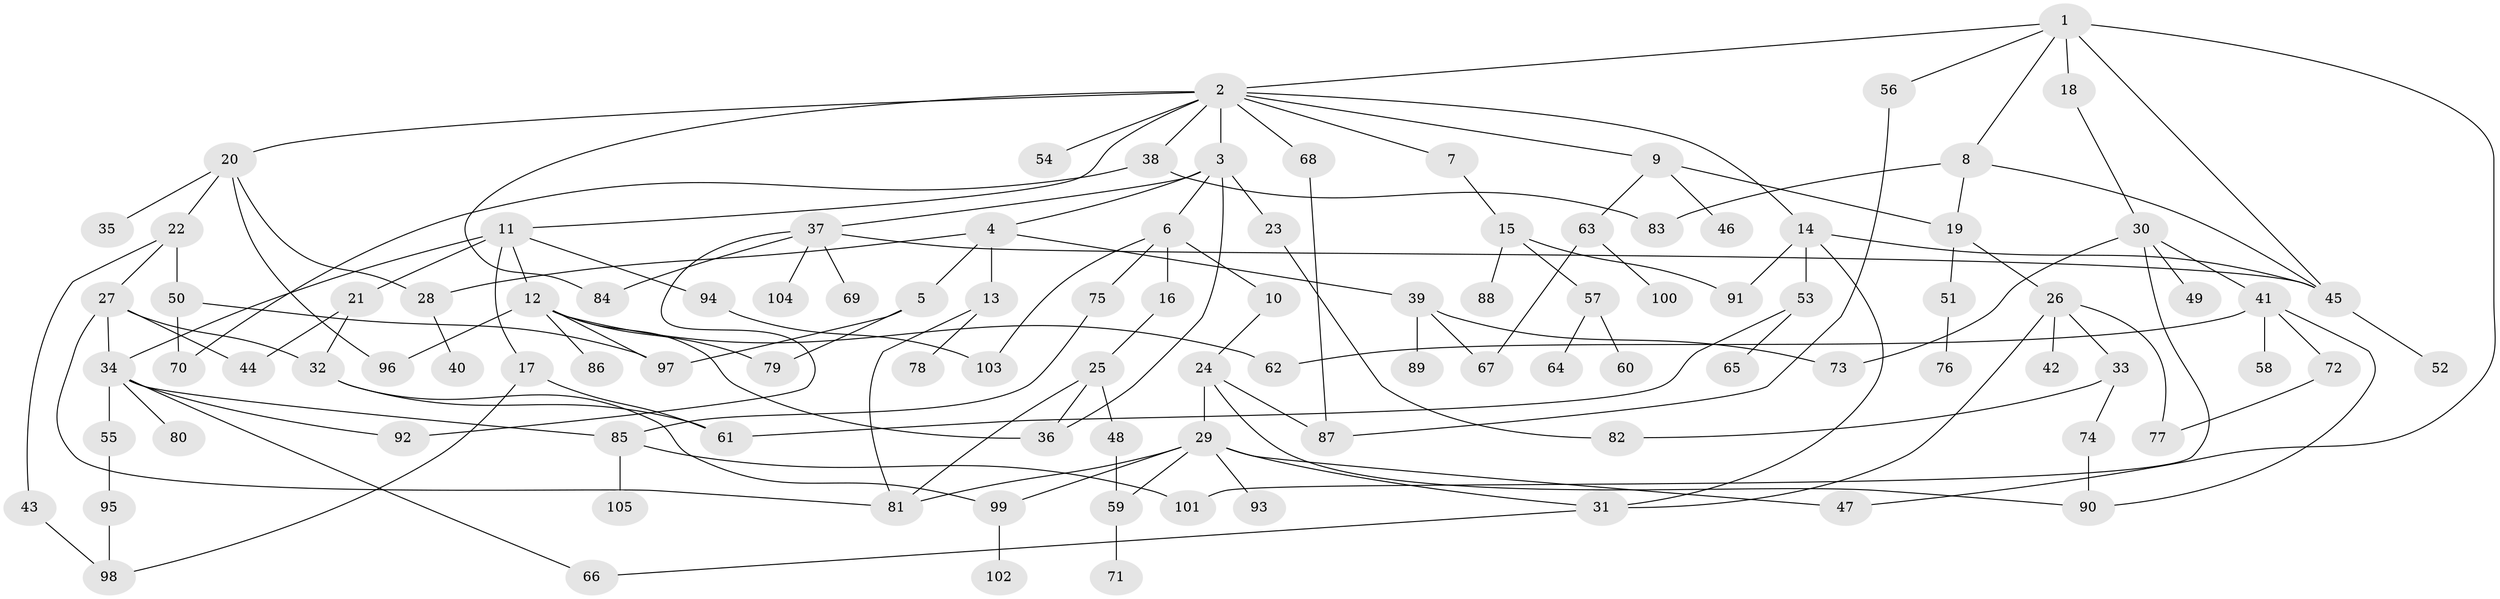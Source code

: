 // coarse degree distribution, {6: 0.0547945205479452, 11: 0.0136986301369863, 7: 0.0821917808219178, 5: 0.0684931506849315, 4: 0.1506849315068493, 3: 0.136986301369863, 2: 0.273972602739726, 1: 0.2191780821917808}
// Generated by graph-tools (version 1.1) at 2025/51/02/27/25 19:51:39]
// undirected, 105 vertices, 148 edges
graph export_dot {
graph [start="1"]
  node [color=gray90,style=filled];
  1;
  2;
  3;
  4;
  5;
  6;
  7;
  8;
  9;
  10;
  11;
  12;
  13;
  14;
  15;
  16;
  17;
  18;
  19;
  20;
  21;
  22;
  23;
  24;
  25;
  26;
  27;
  28;
  29;
  30;
  31;
  32;
  33;
  34;
  35;
  36;
  37;
  38;
  39;
  40;
  41;
  42;
  43;
  44;
  45;
  46;
  47;
  48;
  49;
  50;
  51;
  52;
  53;
  54;
  55;
  56;
  57;
  58;
  59;
  60;
  61;
  62;
  63;
  64;
  65;
  66;
  67;
  68;
  69;
  70;
  71;
  72;
  73;
  74;
  75;
  76;
  77;
  78;
  79;
  80;
  81;
  82;
  83;
  84;
  85;
  86;
  87;
  88;
  89;
  90;
  91;
  92;
  93;
  94;
  95;
  96;
  97;
  98;
  99;
  100;
  101;
  102;
  103;
  104;
  105;
  1 -- 2;
  1 -- 8;
  1 -- 18;
  1 -- 45;
  1 -- 47;
  1 -- 56;
  2 -- 3;
  2 -- 7;
  2 -- 9;
  2 -- 11;
  2 -- 14;
  2 -- 20;
  2 -- 38;
  2 -- 54;
  2 -- 68;
  2 -- 84;
  3 -- 4;
  3 -- 6;
  3 -- 23;
  3 -- 36;
  3 -- 37;
  4 -- 5;
  4 -- 13;
  4 -- 39;
  4 -- 28;
  5 -- 97;
  5 -- 79;
  6 -- 10;
  6 -- 16;
  6 -- 75;
  6 -- 103;
  7 -- 15;
  8 -- 83;
  8 -- 19;
  8 -- 45;
  9 -- 19;
  9 -- 46;
  9 -- 63;
  10 -- 24;
  11 -- 12;
  11 -- 17;
  11 -- 21;
  11 -- 34;
  11 -- 94;
  12 -- 62;
  12 -- 79;
  12 -- 86;
  12 -- 96;
  12 -- 97;
  12 -- 36;
  13 -- 78;
  13 -- 81;
  14 -- 53;
  14 -- 45;
  14 -- 91;
  14 -- 31;
  15 -- 57;
  15 -- 88;
  15 -- 91;
  16 -- 25;
  17 -- 98;
  17 -- 61;
  18 -- 30;
  19 -- 26;
  19 -- 51;
  20 -- 22;
  20 -- 28;
  20 -- 35;
  20 -- 96;
  21 -- 32;
  21 -- 44;
  22 -- 27;
  22 -- 43;
  22 -- 50;
  23 -- 82;
  24 -- 29;
  24 -- 87;
  24 -- 90;
  25 -- 48;
  25 -- 81;
  25 -- 36;
  26 -- 33;
  26 -- 42;
  26 -- 77;
  26 -- 31;
  27 -- 44;
  27 -- 32;
  27 -- 81;
  27 -- 34;
  28 -- 40;
  29 -- 31;
  29 -- 93;
  29 -- 99;
  29 -- 47;
  29 -- 81;
  29 -- 59;
  30 -- 41;
  30 -- 49;
  30 -- 101;
  30 -- 73;
  31 -- 66;
  32 -- 61;
  32 -- 99;
  33 -- 74;
  33 -- 82;
  34 -- 55;
  34 -- 80;
  34 -- 85;
  34 -- 92;
  34 -- 66;
  37 -- 69;
  37 -- 84;
  37 -- 92;
  37 -- 104;
  37 -- 45;
  38 -- 70;
  38 -- 83;
  39 -- 73;
  39 -- 89;
  39 -- 67;
  41 -- 58;
  41 -- 72;
  41 -- 90;
  41 -- 62;
  43 -- 98;
  45 -- 52;
  48 -- 59;
  50 -- 97;
  50 -- 70;
  51 -- 76;
  53 -- 65;
  53 -- 61;
  55 -- 95;
  56 -- 87;
  57 -- 60;
  57 -- 64;
  59 -- 71;
  63 -- 67;
  63 -- 100;
  68 -- 87;
  72 -- 77;
  74 -- 90;
  75 -- 85;
  85 -- 105;
  85 -- 101;
  94 -- 103;
  95 -- 98;
  99 -- 102;
}
